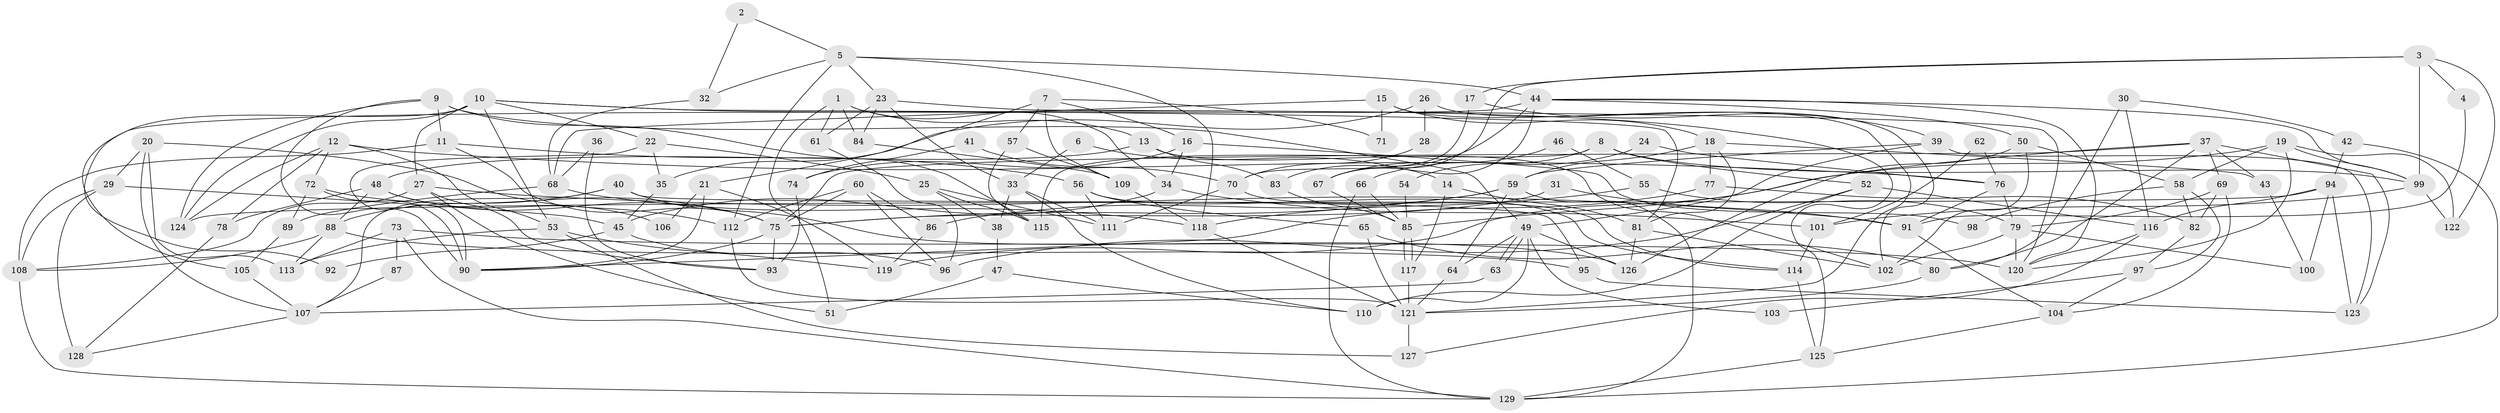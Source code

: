 // coarse degree distribution, {8: 0.16666666666666666, 4: 0.19047619047619047, 5: 0.16666666666666666, 7: 0.09523809523809523, 12: 0.047619047619047616, 10: 0.09523809523809523, 11: 0.023809523809523808, 6: 0.19047619047619047, 2: 0.023809523809523808}
// Generated by graph-tools (version 1.1) at 2025/50/03/04/25 22:50:51]
// undirected, 129 vertices, 258 edges
graph export_dot {
  node [color=gray90,style=filled];
  1;
  2;
  3;
  4;
  5;
  6;
  7;
  8;
  9;
  10;
  11;
  12;
  13;
  14;
  15;
  16;
  17;
  18;
  19;
  20;
  21;
  22;
  23;
  24;
  25;
  26;
  27;
  28;
  29;
  30;
  31;
  32;
  33;
  34;
  35;
  36;
  37;
  38;
  39;
  40;
  41;
  42;
  43;
  44;
  45;
  46;
  47;
  48;
  49;
  50;
  51;
  52;
  53;
  54;
  55;
  56;
  57;
  58;
  59;
  60;
  61;
  62;
  63;
  64;
  65;
  66;
  67;
  68;
  69;
  70;
  71;
  72;
  73;
  74;
  75;
  76;
  77;
  78;
  79;
  80;
  81;
  82;
  83;
  84;
  85;
  86;
  87;
  88;
  89;
  90;
  91;
  92;
  93;
  94;
  95;
  96;
  97;
  98;
  99;
  100;
  101;
  102;
  103;
  104;
  105;
  106;
  107;
  108;
  109;
  110;
  111;
  112;
  113;
  114;
  115;
  116;
  117;
  118;
  119;
  120;
  121;
  122;
  123;
  124;
  125;
  126;
  127;
  128;
  129;
  1 -- 34;
  1 -- 13;
  1 -- 51;
  1 -- 61;
  1 -- 84;
  2 -- 5;
  2 -- 32;
  3 -- 122;
  3 -- 99;
  3 -- 4;
  3 -- 17;
  3 -- 67;
  4 -- 91;
  5 -- 118;
  5 -- 44;
  5 -- 23;
  5 -- 32;
  5 -- 112;
  6 -- 33;
  6 -- 14;
  7 -- 109;
  7 -- 21;
  7 -- 16;
  7 -- 57;
  7 -- 71;
  8 -- 99;
  8 -- 115;
  8 -- 52;
  8 -- 54;
  9 -- 49;
  9 -- 124;
  9 -- 11;
  9 -- 90;
  9 -- 115;
  10 -- 53;
  10 -- 125;
  10 -- 22;
  10 -- 27;
  10 -- 81;
  10 -- 92;
  10 -- 124;
  11 -- 56;
  11 -- 75;
  11 -- 108;
  12 -- 124;
  12 -- 72;
  12 -- 53;
  12 -- 76;
  12 -- 78;
  13 -- 102;
  13 -- 48;
  13 -- 83;
  14 -- 81;
  14 -- 117;
  15 -- 18;
  15 -- 121;
  15 -- 68;
  15 -- 71;
  16 -- 34;
  16 -- 74;
  16 -- 98;
  17 -- 39;
  17 -- 70;
  18 -- 59;
  18 -- 43;
  18 -- 77;
  18 -- 81;
  19 -- 85;
  19 -- 120;
  19 -- 58;
  19 -- 99;
  19 -- 122;
  20 -- 113;
  20 -- 29;
  20 -- 107;
  20 -- 112;
  21 -- 90;
  21 -- 119;
  21 -- 106;
  22 -- 90;
  22 -- 25;
  22 -- 35;
  23 -- 120;
  23 -- 33;
  23 -- 61;
  23 -- 84;
  24 -- 66;
  24 -- 76;
  25 -- 38;
  25 -- 111;
  25 -- 115;
  26 -- 35;
  26 -- 102;
  26 -- 28;
  27 -- 108;
  27 -- 51;
  27 -- 91;
  27 -- 93;
  28 -- 70;
  29 -- 128;
  29 -- 108;
  29 -- 45;
  30 -- 80;
  30 -- 42;
  30 -- 116;
  31 -- 91;
  31 -- 75;
  32 -- 68;
  33 -- 110;
  33 -- 38;
  33 -- 111;
  34 -- 101;
  34 -- 45;
  35 -- 45;
  36 -- 68;
  36 -- 93;
  37 -- 75;
  37 -- 69;
  37 -- 43;
  37 -- 80;
  37 -- 119;
  37 -- 123;
  38 -- 47;
  39 -- 49;
  39 -- 123;
  39 -- 59;
  40 -- 107;
  40 -- 126;
  40 -- 88;
  40 -- 95;
  41 -- 70;
  41 -- 74;
  42 -- 129;
  42 -- 94;
  43 -- 100;
  44 -- 83;
  44 -- 50;
  44 -- 67;
  44 -- 99;
  44 -- 105;
  44 -- 120;
  45 -- 96;
  45 -- 92;
  46 -- 55;
  46 -- 67;
  47 -- 51;
  47 -- 110;
  48 -- 88;
  48 -- 75;
  48 -- 78;
  48 -- 106;
  49 -- 63;
  49 -- 63;
  49 -- 64;
  49 -- 103;
  49 -- 110;
  49 -- 126;
  50 -- 58;
  50 -- 126;
  50 -- 102;
  52 -- 116;
  52 -- 96;
  52 -- 110;
  53 -- 119;
  53 -- 113;
  53 -- 127;
  54 -- 85;
  55 -- 118;
  55 -- 79;
  56 -- 65;
  56 -- 111;
  56 -- 114;
  57 -- 115;
  57 -- 109;
  58 -- 82;
  58 -- 97;
  58 -- 98;
  59 -- 75;
  59 -- 64;
  59 -- 86;
  59 -- 129;
  60 -- 96;
  60 -- 112;
  60 -- 75;
  60 -- 86;
  61 -- 96;
  62 -- 76;
  62 -- 101;
  63 -- 107;
  64 -- 121;
  65 -- 80;
  65 -- 121;
  66 -- 85;
  66 -- 129;
  67 -- 85;
  68 -- 118;
  68 -- 89;
  69 -- 82;
  69 -- 79;
  69 -- 104;
  70 -- 111;
  70 -- 114;
  72 -- 75;
  72 -- 90;
  72 -- 89;
  73 -- 129;
  73 -- 113;
  73 -- 87;
  73 -- 120;
  74 -- 93;
  75 -- 90;
  75 -- 93;
  76 -- 79;
  76 -- 91;
  77 -- 90;
  77 -- 82;
  78 -- 128;
  79 -- 120;
  79 -- 102;
  79 -- 100;
  80 -- 121;
  81 -- 102;
  81 -- 126;
  82 -- 97;
  83 -- 85;
  84 -- 109;
  85 -- 117;
  85 -- 117;
  86 -- 119;
  87 -- 107;
  88 -- 108;
  88 -- 95;
  88 -- 113;
  89 -- 105;
  91 -- 104;
  94 -- 123;
  94 -- 116;
  94 -- 100;
  94 -- 124;
  95 -- 123;
  97 -- 104;
  97 -- 103;
  99 -- 101;
  99 -- 122;
  101 -- 114;
  104 -- 125;
  105 -- 107;
  107 -- 128;
  108 -- 129;
  109 -- 118;
  112 -- 121;
  114 -- 125;
  116 -- 120;
  116 -- 127;
  117 -- 121;
  118 -- 121;
  121 -- 127;
  125 -- 129;
}
